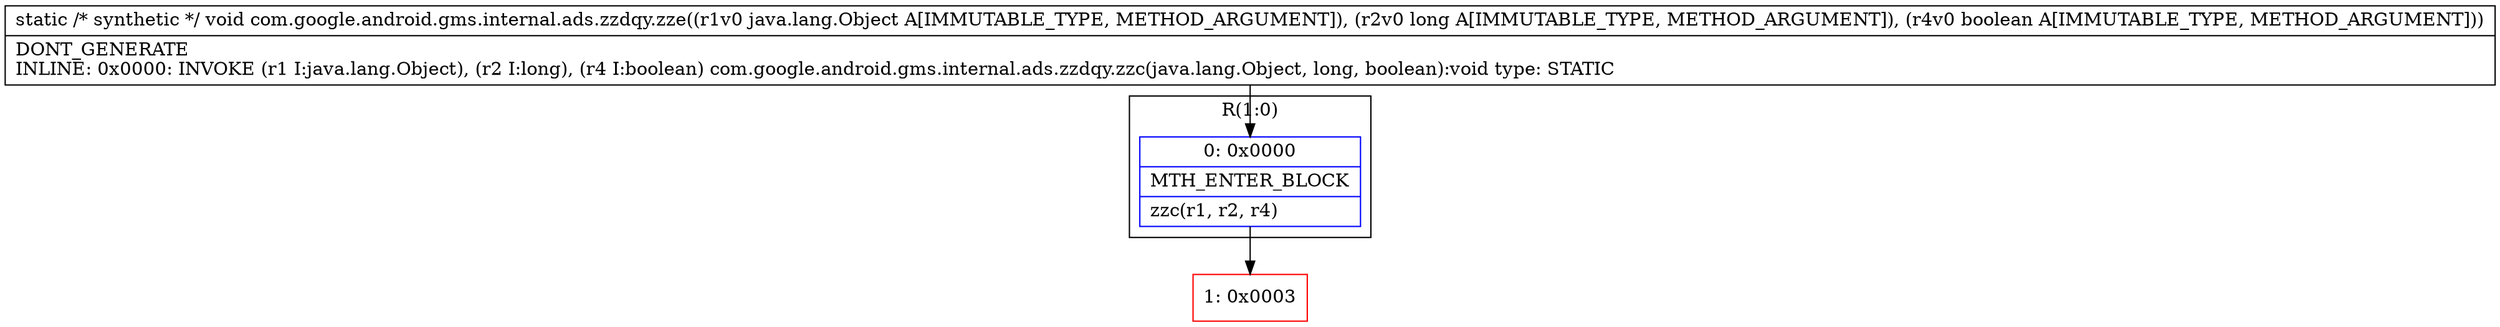 digraph "CFG forcom.google.android.gms.internal.ads.zzdqy.zze(Ljava\/lang\/Object;JZ)V" {
subgraph cluster_Region_816277122 {
label = "R(1:0)";
node [shape=record,color=blue];
Node_0 [shape=record,label="{0\:\ 0x0000|MTH_ENTER_BLOCK\l|zzc(r1, r2, r4)\l}"];
}
Node_1 [shape=record,color=red,label="{1\:\ 0x0003}"];
MethodNode[shape=record,label="{static \/* synthetic *\/ void com.google.android.gms.internal.ads.zzdqy.zze((r1v0 java.lang.Object A[IMMUTABLE_TYPE, METHOD_ARGUMENT]), (r2v0 long A[IMMUTABLE_TYPE, METHOD_ARGUMENT]), (r4v0 boolean A[IMMUTABLE_TYPE, METHOD_ARGUMENT]))  | DONT_GENERATE\lINLINE: 0x0000: INVOKE  (r1 I:java.lang.Object), (r2 I:long), (r4 I:boolean) com.google.android.gms.internal.ads.zzdqy.zzc(java.lang.Object, long, boolean):void type: STATIC\l}"];
MethodNode -> Node_0;
Node_0 -> Node_1;
}

